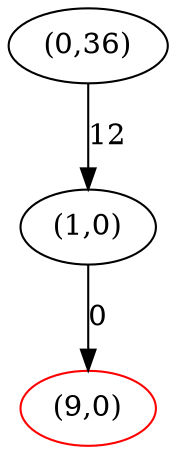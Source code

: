 strict digraph G {
  1 [ label="(1,0)" ];
  2 [ color="red" label="(9,0)" ];
  3 [ label="(0,36)" ];
  1 -> 2 [ color="black" label="0" ];
  3 -> 1 [ color="black" label="12" ];
}

